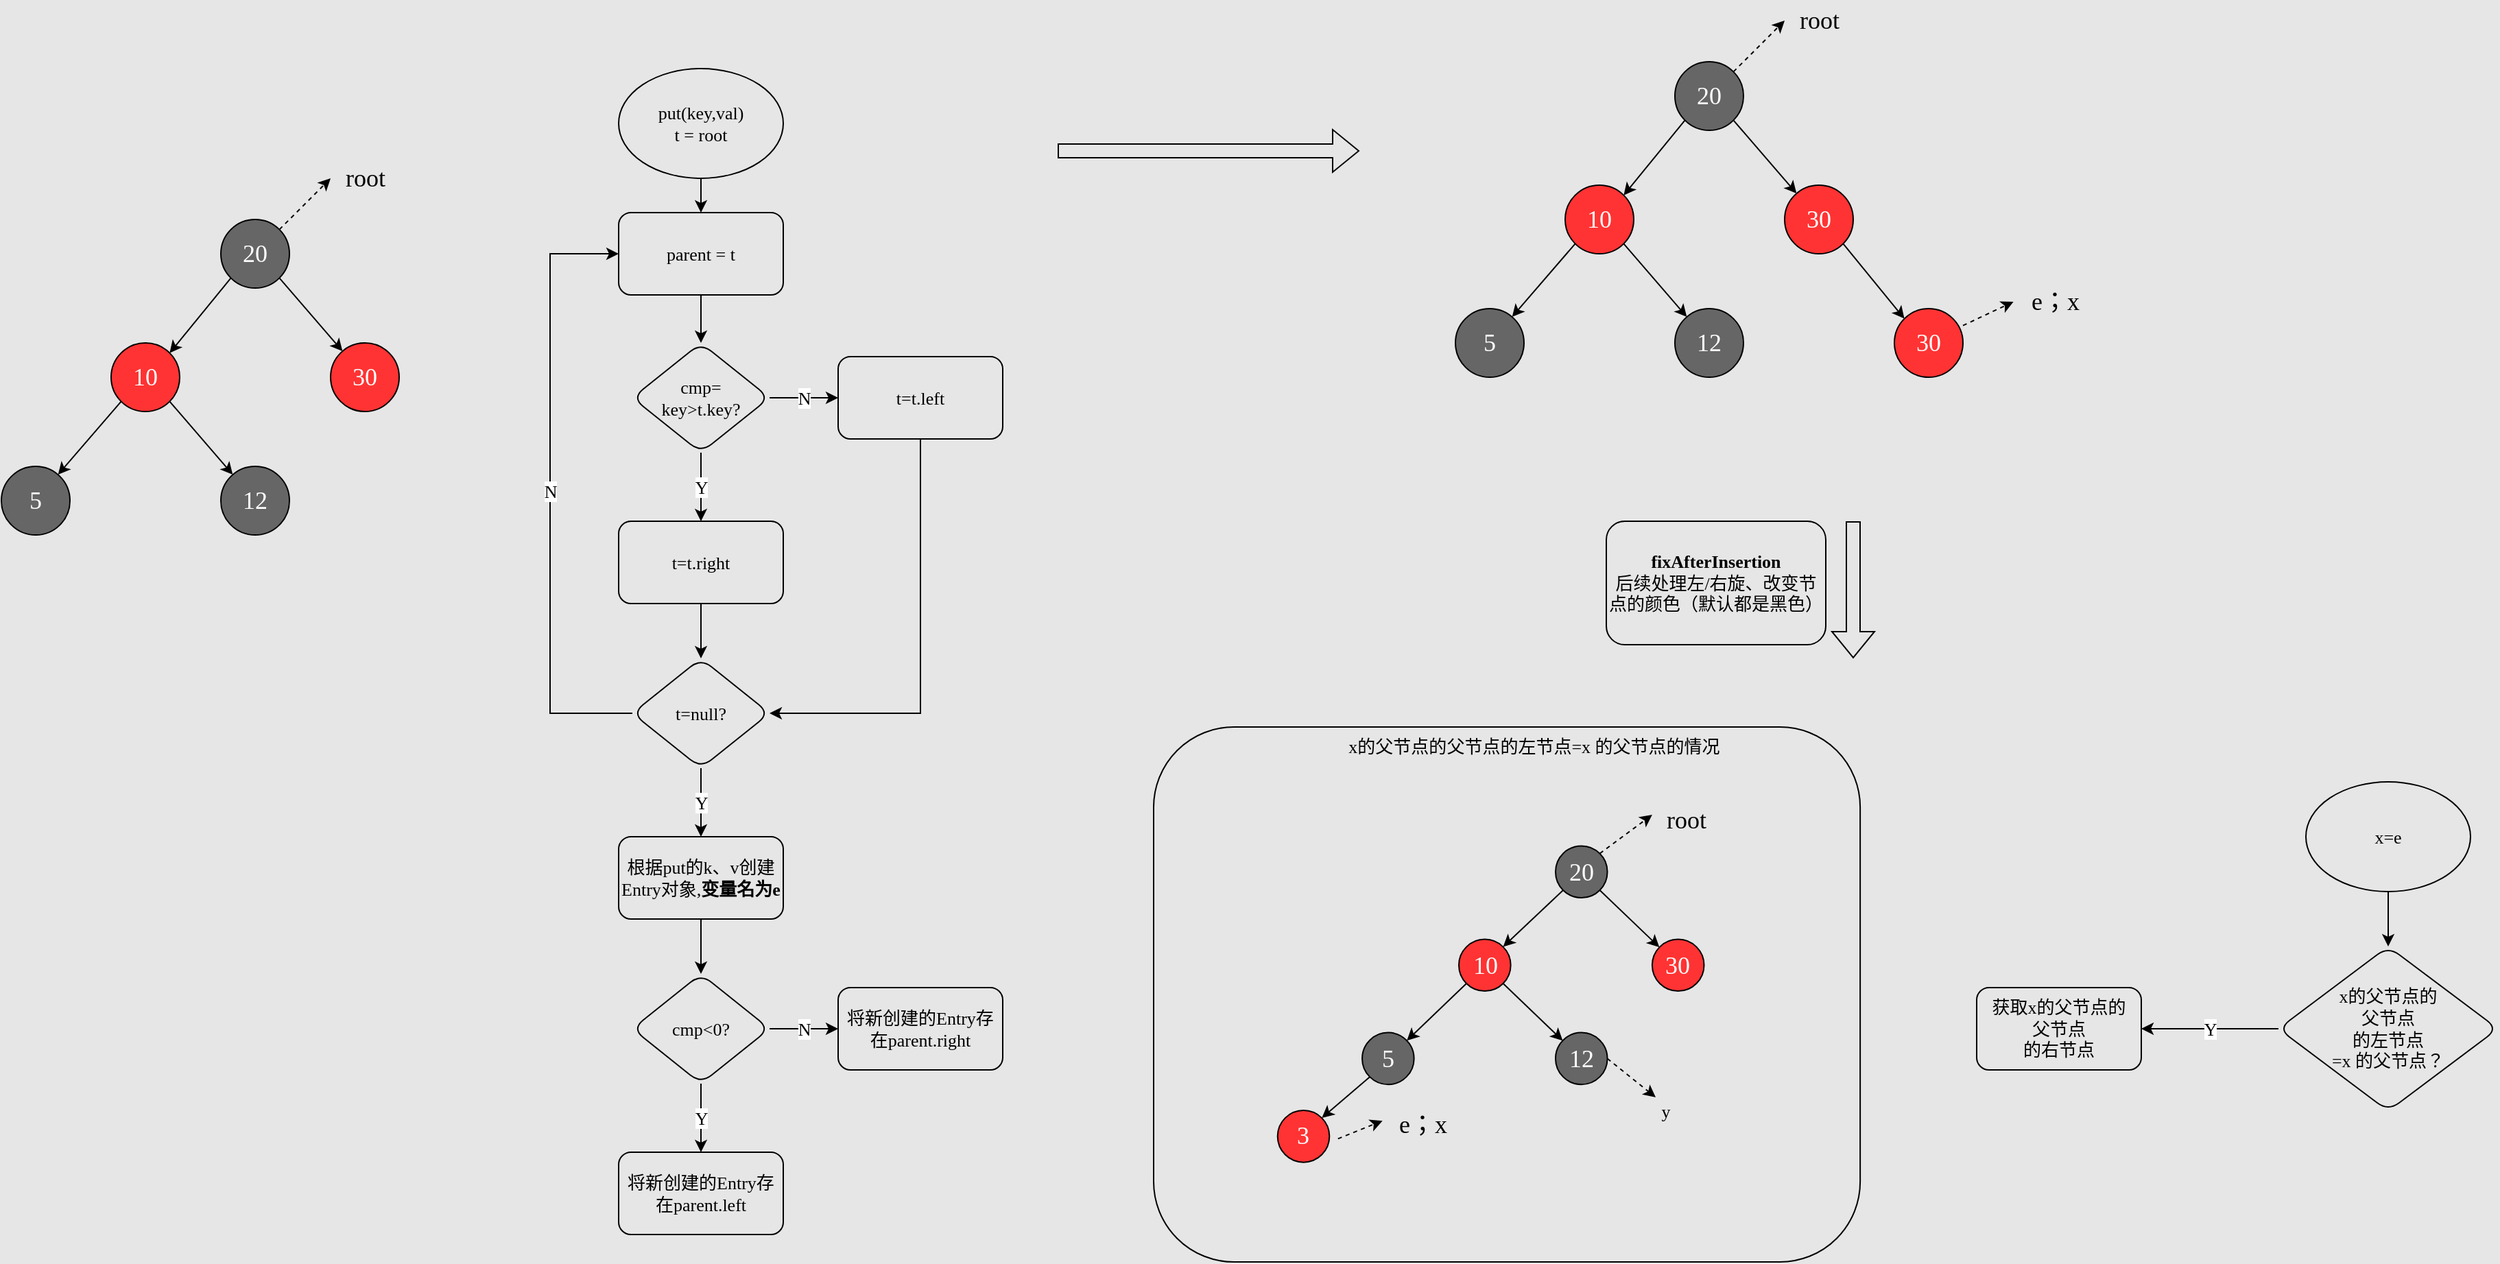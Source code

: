 <mxfile version="19.0.3" type="device"><diagram id="pDm0XI4Bw5K5JzIpTtET" name="第 1 页"><mxGraphModel dx="1419" dy="854" grid="1" gridSize="10" guides="1" tooltips="1" connect="1" arrows="1" fold="1" page="1" pageScale="1" pageWidth="827" pageHeight="1169" background="#E6E6E6" math="0" shadow="0"><root><mxCell id="0"/><mxCell id="1" parent="0"/><mxCell id="9Ki-fPFEWn8t38YK46lM-6" style="rounded=0;orthogonalLoop=1;jettySize=auto;html=1;exitX=0;exitY=1;exitDx=0;exitDy=0;entryX=1;entryY=0;entryDx=0;entryDy=0;fontColor=#FFFFFF;fontSize=18;fontFamily=Verdana;" edge="1" parent="1" source="9Ki-fPFEWn8t38YK46lM-1" target="9Ki-fPFEWn8t38YK46lM-2"><mxGeometry relative="1" as="geometry"/></mxCell><mxCell id="9Ki-fPFEWn8t38YK46lM-7" style="edgeStyle=none;rounded=0;orthogonalLoop=1;jettySize=auto;html=1;exitX=1;exitY=1;exitDx=0;exitDy=0;fontColor=#FFFFFF;fontSize=18;fontFamily=Verdana;" edge="1" parent="1" source="9Ki-fPFEWn8t38YK46lM-1" target="9Ki-fPFEWn8t38YK46lM-3"><mxGeometry relative="1" as="geometry"/></mxCell><mxCell id="9Ki-fPFEWn8t38YK46lM-12" style="edgeStyle=none;rounded=0;orthogonalLoop=1;jettySize=auto;html=1;exitX=1;exitY=0;exitDx=0;exitDy=0;fontSize=18;fontColor=#000000;dashed=1;fontFamily=Verdana;" edge="1" parent="1" source="9Ki-fPFEWn8t38YK46lM-1"><mxGeometry relative="1" as="geometry"><mxPoint x="250" y="130" as="targetPoint"/></mxGeometry></mxCell><mxCell id="9Ki-fPFEWn8t38YK46lM-1" value="20" style="ellipse;whiteSpace=wrap;html=1;aspect=fixed;fillColor=#666666;fontColor=#FFFFFF;fontSize=18;fontFamily=Verdana;" vertex="1" parent="1"><mxGeometry x="170" y="160" width="50" height="50" as="geometry"/></mxCell><mxCell id="9Ki-fPFEWn8t38YK46lM-8" style="edgeStyle=none;rounded=0;orthogonalLoop=1;jettySize=auto;html=1;exitX=0;exitY=1;exitDx=0;exitDy=0;fontColor=#FFFFFF;fontSize=18;fontFamily=Verdana;" edge="1" parent="1" source="9Ki-fPFEWn8t38YK46lM-2" target="9Ki-fPFEWn8t38YK46lM-4"><mxGeometry relative="1" as="geometry"/></mxCell><mxCell id="9Ki-fPFEWn8t38YK46lM-9" style="edgeStyle=none;rounded=0;orthogonalLoop=1;jettySize=auto;html=1;exitX=1;exitY=1;exitDx=0;exitDy=0;fontColor=#FFFFFF;fontSize=18;fontFamily=Verdana;" edge="1" parent="1" source="9Ki-fPFEWn8t38YK46lM-2" target="9Ki-fPFEWn8t38YK46lM-5"><mxGeometry relative="1" as="geometry"/></mxCell><mxCell id="9Ki-fPFEWn8t38YK46lM-2" value="10" style="ellipse;whiteSpace=wrap;html=1;aspect=fixed;fillColor=#FF3333;fontColor=#FFFFFF;fontSize=18;fontFamily=Verdana;" vertex="1" parent="1"><mxGeometry x="90" y="250" width="50" height="50" as="geometry"/></mxCell><mxCell id="9Ki-fPFEWn8t38YK46lM-3" value="30" style="ellipse;whiteSpace=wrap;html=1;aspect=fixed;fillColor=#FF3333;fontColor=#FFFFFF;fontSize=18;fontFamily=Verdana;" vertex="1" parent="1"><mxGeometry x="250" y="250" width="50" height="50" as="geometry"/></mxCell><mxCell id="9Ki-fPFEWn8t38YK46lM-4" value="5" style="ellipse;whiteSpace=wrap;html=1;aspect=fixed;fillColor=#666666;fontColor=#FFFFFF;fontSize=18;fontFamily=Verdana;" vertex="1" parent="1"><mxGeometry x="10" y="340" width="50" height="50" as="geometry"/></mxCell><mxCell id="9Ki-fPFEWn8t38YK46lM-5" value="12" style="ellipse;whiteSpace=wrap;html=1;aspect=fixed;fillColor=#666666;fontColor=#FFFFFF;fontSize=18;fontFamily=Verdana;" vertex="1" parent="1"><mxGeometry x="170" y="340" width="50" height="50" as="geometry"/></mxCell><mxCell id="9Ki-fPFEWn8t38YK46lM-22" value="" style="edgeStyle=none;rounded=0;orthogonalLoop=1;jettySize=auto;html=1;fontSize=13;fontColor=#000000;fontFamily=Verdana;fontStyle=0" edge="1" parent="1" source="9Ki-fPFEWn8t38YK46lM-16" target="9Ki-fPFEWn8t38YK46lM-21"><mxGeometry relative="1" as="geometry"/></mxCell><mxCell id="9Ki-fPFEWn8t38YK46lM-16" value="&lt;span style=&quot;font-size: 13px;&quot;&gt;parent = t&lt;/span&gt;" style="rounded=1;whiteSpace=wrap;html=1;fontSize=13;fontColor=#000000;fillColor=none;fontFamily=Verdana;fontStyle=0" vertex="1" parent="1"><mxGeometry x="460" y="155" width="120" height="60" as="geometry"/></mxCell><mxCell id="9Ki-fPFEWn8t38YK46lM-19" style="edgeStyle=none;rounded=0;orthogonalLoop=1;jettySize=auto;html=1;exitX=0.5;exitY=1;exitDx=0;exitDy=0;entryX=0.5;entryY=0;entryDx=0;entryDy=0;fontSize=13;fontColor=#000000;fontFamily=Verdana;fontStyle=0" edge="1" parent="1" source="9Ki-fPFEWn8t38YK46lM-18" target="9Ki-fPFEWn8t38YK46lM-16"><mxGeometry relative="1" as="geometry"/></mxCell><mxCell id="9Ki-fPFEWn8t38YK46lM-18" value="&lt;span style=&quot;font-size: 13px;&quot;&gt;put(key,val)&lt;br style=&quot;font-size: 13px;&quot;&gt;&lt;/span&gt;t = root&lt;span style=&quot;font-size: 13px;&quot;&gt;&lt;br style=&quot;font-size: 13px;&quot;&gt;&lt;/span&gt;" style="ellipse;whiteSpace=wrap;html=1;fontSize=13;fontColor=#000000;fillColor=none;fontFamily=Verdana;fontStyle=0" vertex="1" parent="1"><mxGeometry x="460" y="50" width="120" height="80" as="geometry"/></mxCell><mxCell id="9Ki-fPFEWn8t38YK46lM-20" value="root" style="text;html=1;align=center;verticalAlign=middle;resizable=0;points=[];autosize=1;strokeColor=none;fillColor=none;fontSize=18;fontColor=#000000;fontFamily=Verdana;" vertex="1" parent="1"><mxGeometry x="250" y="115" width="50" height="30" as="geometry"/></mxCell><mxCell id="9Ki-fPFEWn8t38YK46lM-24" value="Y" style="edgeStyle=none;rounded=0;orthogonalLoop=1;jettySize=auto;html=1;fontSize=13;fontColor=#000000;fontFamily=Verdana;fontStyle=0" edge="1" parent="1" source="9Ki-fPFEWn8t38YK46lM-21" target="9Ki-fPFEWn8t38YK46lM-23"><mxGeometry relative="1" as="geometry"/></mxCell><mxCell id="9Ki-fPFEWn8t38YK46lM-26" value="N" style="edgeStyle=none;rounded=0;orthogonalLoop=1;jettySize=auto;html=1;fontSize=13;fontColor=#000000;fontFamily=Verdana;fontStyle=0" edge="1" parent="1" source="9Ki-fPFEWn8t38YK46lM-21" target="9Ki-fPFEWn8t38YK46lM-25"><mxGeometry relative="1" as="geometry"/></mxCell><mxCell id="9Ki-fPFEWn8t38YK46lM-21" value="cmp=&lt;br style=&quot;font-size: 13px;&quot;&gt;key&amp;gt;t.key?" style="rhombus;whiteSpace=wrap;html=1;fontSize=13;fillColor=none;fontColor=#000000;rounded=1;fontFamily=Verdana;fontStyle=0" vertex="1" parent="1"><mxGeometry x="470" y="250" width="100" height="80" as="geometry"/></mxCell><mxCell id="9Ki-fPFEWn8t38YK46lM-31" value="" style="edgeStyle=none;rounded=0;orthogonalLoop=1;jettySize=auto;html=1;fontSize=13;fontColor=#000000;fontFamily=Verdana;fontStyle=0" edge="1" parent="1" source="9Ki-fPFEWn8t38YK46lM-23" target="9Ki-fPFEWn8t38YK46lM-30"><mxGeometry relative="1" as="geometry"/></mxCell><mxCell id="9Ki-fPFEWn8t38YK46lM-23" value="t=t.right" style="whiteSpace=wrap;html=1;fontSize=13;fillColor=none;fontColor=#000000;rounded=1;fontFamily=Verdana;fontStyle=0" vertex="1" parent="1"><mxGeometry x="460" y="380" width="120" height="60" as="geometry"/></mxCell><mxCell id="9Ki-fPFEWn8t38YK46lM-41" style="edgeStyle=orthogonalEdgeStyle;rounded=0;orthogonalLoop=1;jettySize=auto;html=1;exitX=0.5;exitY=1;exitDx=0;exitDy=0;entryX=1;entryY=0.5;entryDx=0;entryDy=0;fontSize=13;fontColor=#000000;fontFamily=Verdana;fontStyle=0" edge="1" parent="1" source="9Ki-fPFEWn8t38YK46lM-25" target="9Ki-fPFEWn8t38YK46lM-30"><mxGeometry relative="1" as="geometry"/></mxCell><mxCell id="9Ki-fPFEWn8t38YK46lM-25" value="t=t.left" style="whiteSpace=wrap;html=1;fontSize=13;fillColor=none;fontColor=#000000;rounded=1;fontFamily=Verdana;fontStyle=0" vertex="1" parent="1"><mxGeometry x="620" y="260" width="120" height="60" as="geometry"/></mxCell><mxCell id="9Ki-fPFEWn8t38YK46lM-33" value="Y" style="edgeStyle=none;rounded=0;orthogonalLoop=1;jettySize=auto;html=1;fontSize=13;fontColor=#000000;fontFamily=Verdana;fontStyle=0" edge="1" parent="1" source="9Ki-fPFEWn8t38YK46lM-30" target="9Ki-fPFEWn8t38YK46lM-32"><mxGeometry relative="1" as="geometry"/></mxCell><mxCell id="9Ki-fPFEWn8t38YK46lM-42" value="N" style="edgeStyle=orthogonalEdgeStyle;rounded=0;orthogonalLoop=1;jettySize=auto;html=1;exitX=0;exitY=0.5;exitDx=0;exitDy=0;entryX=0;entryY=0.5;entryDx=0;entryDy=0;fontFamily=Verdana;fontSize=13;fontColor=#000000;fontStyle=0" edge="1" parent="1" source="9Ki-fPFEWn8t38YK46lM-30" target="9Ki-fPFEWn8t38YK46lM-16"><mxGeometry relative="1" as="geometry"><Array as="points"><mxPoint x="410" y="520"/><mxPoint x="410" y="185"/></Array></mxGeometry></mxCell><mxCell id="9Ki-fPFEWn8t38YK46lM-30" value="t=null?" style="rhombus;whiteSpace=wrap;html=1;fontSize=13;fillColor=none;fontColor=#000000;rounded=1;fontFamily=Verdana;fontStyle=0" vertex="1" parent="1"><mxGeometry x="470" y="480" width="100" height="80" as="geometry"/></mxCell><mxCell id="9Ki-fPFEWn8t38YK46lM-35" value="" style="edgeStyle=none;rounded=0;orthogonalLoop=1;jettySize=auto;html=1;fontSize=13;fontColor=#000000;fontFamily=Verdana;fontStyle=0" edge="1" parent="1" source="9Ki-fPFEWn8t38YK46lM-32" target="9Ki-fPFEWn8t38YK46lM-34"><mxGeometry relative="1" as="geometry"/></mxCell><mxCell id="9Ki-fPFEWn8t38YK46lM-32" value="根据put的k、v创建Entry对象,&lt;b&gt;变量名为e&lt;/b&gt;" style="whiteSpace=wrap;html=1;fontSize=13;fillColor=none;fontColor=#000000;rounded=1;fontFamily=Verdana;fontStyle=0" vertex="1" parent="1"><mxGeometry x="460" y="610" width="120" height="60" as="geometry"/></mxCell><mxCell id="9Ki-fPFEWn8t38YK46lM-37" value="Y" style="edgeStyle=none;rounded=0;orthogonalLoop=1;jettySize=auto;html=1;fontSize=13;fontColor=#000000;fontFamily=Verdana;fontStyle=0" edge="1" parent="1" source="9Ki-fPFEWn8t38YK46lM-34" target="9Ki-fPFEWn8t38YK46lM-36"><mxGeometry relative="1" as="geometry"/></mxCell><mxCell id="9Ki-fPFEWn8t38YK46lM-39" value="N" style="edgeStyle=none;rounded=0;orthogonalLoop=1;jettySize=auto;html=1;fontSize=13;fontColor=#000000;fontFamily=Verdana;fontStyle=0" edge="1" parent="1" source="9Ki-fPFEWn8t38YK46lM-34" target="9Ki-fPFEWn8t38YK46lM-38"><mxGeometry relative="1" as="geometry"/></mxCell><mxCell id="9Ki-fPFEWn8t38YK46lM-34" value="cmp&amp;lt;0?" style="rhombus;whiteSpace=wrap;html=1;fontSize=13;fillColor=none;fontColor=#000000;rounded=1;fontFamily=Verdana;fontStyle=0" vertex="1" parent="1"><mxGeometry x="470" y="710" width="100" height="80" as="geometry"/></mxCell><mxCell id="9Ki-fPFEWn8t38YK46lM-36" value="将新创建的Entry存在parent.left" style="whiteSpace=wrap;html=1;fontSize=13;fillColor=none;fontColor=#000000;rounded=1;fontFamily=Verdana;fontStyle=0" vertex="1" parent="1"><mxGeometry x="460" y="840" width="120" height="60" as="geometry"/></mxCell><mxCell id="9Ki-fPFEWn8t38YK46lM-38" value="&lt;span style=&quot;font-size: 13px;&quot;&gt;将新创建的Entry存在parent.right&lt;/span&gt;" style="whiteSpace=wrap;html=1;fontSize=13;fillColor=none;fontColor=#000000;rounded=1;fontFamily=Verdana;fontStyle=0" vertex="1" parent="1"><mxGeometry x="620" y="720" width="120" height="60" as="geometry"/></mxCell><mxCell id="9Ki-fPFEWn8t38YK46lM-59" value="&lt;b&gt;fixAfterInsertion&lt;/b&gt;&lt;br style=&quot;font-size: 13px;&quot;&gt;后续处理左/右旋、改变节点的颜色（默认都是黑色）" style="whiteSpace=wrap;html=1;fontSize=13;fillColor=none;fontColor=#000000;rounded=1;fontFamily=Verdana;fontStyle=0" vertex="1" parent="1"><mxGeometry x="1180" y="380" width="160" height="90" as="geometry"/></mxCell><mxCell id="9Ki-fPFEWn8t38YK46lM-60" value="" style="shape=flexArrow;endArrow=classic;html=1;rounded=0;fontFamily=Verdana;fontSize=13;fontColor=#000000;" edge="1" parent="1"><mxGeometry width="50" height="50" relative="1" as="geometry"><mxPoint x="780" y="110" as="sourcePoint"/><mxPoint x="1000" y="110" as="targetPoint"/></mxGeometry></mxCell><mxCell id="9Ki-fPFEWn8t38YK46lM-70" style="edgeStyle=none;rounded=0;orthogonalLoop=1;jettySize=auto;html=1;exitX=1;exitY=0;exitDx=0;exitDy=0;fontFamily=Verdana;fontSize=13;fontColor=#000000;dashed=1;" edge="1" parent="1"><mxGeometry relative="1" as="geometry"><mxPoint x="1439.998" y="237.322" as="sourcePoint"/><mxPoint x="1476.82" y="220" as="targetPoint"/></mxGeometry></mxCell><mxCell id="9Ki-fPFEWn8t38YK46lM-63" value="" style="shape=flexArrow;endArrow=classic;html=1;rounded=0;fontFamily=Verdana;fontSize=13;fontColor=#000000;" edge="1" parent="1"><mxGeometry width="50" height="50" relative="1" as="geometry"><mxPoint x="1360" y="380" as="sourcePoint"/><mxPoint x="1360" y="480" as="targetPoint"/></mxGeometry></mxCell><mxCell id="9Ki-fPFEWn8t38YK46lM-124" value="Y" style="edgeStyle=none;rounded=0;orthogonalLoop=1;jettySize=auto;html=1;fontFamily=Verdana;fontSize=13;fontColor=#000000;" edge="1" parent="1" source="9Ki-fPFEWn8t38YK46lM-64" target="9Ki-fPFEWn8t38YK46lM-123"><mxGeometry relative="1" as="geometry"/></mxCell><mxCell id="9Ki-fPFEWn8t38YK46lM-64" value="x的父节点的&lt;br&gt;父节点&lt;br&gt;的左节点&lt;br&gt;=x 的父节点？" style="rhombus;whiteSpace=wrap;html=1;fontSize=13;fillColor=none;fontColor=#000000;rounded=1;fontFamily=Verdana;fontStyle=0" vertex="1" parent="1"><mxGeometry x="1670" y="690" width="160" height="120" as="geometry"/></mxCell><mxCell id="9Ki-fPFEWn8t38YK46lM-67" style="edgeStyle=none;rounded=0;orthogonalLoop=1;jettySize=auto;html=1;exitX=0.5;exitY=1;exitDx=0;exitDy=0;fontFamily=Verdana;fontSize=13;fontColor=#000000;" edge="1" parent="1" source="9Ki-fPFEWn8t38YK46lM-65" target="9Ki-fPFEWn8t38YK46lM-64"><mxGeometry relative="1" as="geometry"/></mxCell><mxCell id="9Ki-fPFEWn8t38YK46lM-65" value="x=e&lt;span style=&quot;font-size: 13px;&quot;&gt;&lt;br style=&quot;font-size: 13px;&quot;&gt;&lt;/span&gt;" style="ellipse;whiteSpace=wrap;html=1;fontSize=13;fontColor=#000000;fillColor=none;fontFamily=Verdana;fontStyle=0" vertex="1" parent="1"><mxGeometry x="1690" y="570" width="120" height="80" as="geometry"/></mxCell><mxCell id="9Ki-fPFEWn8t38YK46lM-69" value="e；x" style="text;html=1;align=center;verticalAlign=middle;resizable=0;points=[];autosize=1;strokeColor=none;fillColor=none;fontSize=18;fontFamily=Verdana;fontColor=#000000;" vertex="1" parent="1"><mxGeometry x="1486.82" y="210" width="40" height="20" as="geometry"/></mxCell><mxCell id="9Ki-fPFEWn8t38YK46lM-84" style="rounded=0;orthogonalLoop=1;jettySize=auto;html=1;exitX=0;exitY=1;exitDx=0;exitDy=0;entryX=1;entryY=0;entryDx=0;entryDy=0;fontColor=#FFFFFF;fontSize=18;fontFamily=Verdana;" edge="1" parent="1" source="9Ki-fPFEWn8t38YK46lM-87" target="9Ki-fPFEWn8t38YK46lM-90"><mxGeometry relative="1" as="geometry"/></mxCell><mxCell id="9Ki-fPFEWn8t38YK46lM-85" style="edgeStyle=none;rounded=0;orthogonalLoop=1;jettySize=auto;html=1;exitX=1;exitY=1;exitDx=0;exitDy=0;fontColor=#FFFFFF;fontSize=18;fontFamily=Verdana;" edge="1" parent="1" source="9Ki-fPFEWn8t38YK46lM-87" target="9Ki-fPFEWn8t38YK46lM-91"><mxGeometry relative="1" as="geometry"/></mxCell><mxCell id="9Ki-fPFEWn8t38YK46lM-86" style="edgeStyle=none;rounded=0;orthogonalLoop=1;jettySize=auto;html=1;exitX=1;exitY=0;exitDx=0;exitDy=0;fontSize=18;fontColor=#000000;dashed=1;fontFamily=Verdana;" edge="1" parent="1" source="9Ki-fPFEWn8t38YK46lM-87"><mxGeometry relative="1" as="geometry"><mxPoint x="1310" y="15" as="targetPoint"/></mxGeometry></mxCell><mxCell id="9Ki-fPFEWn8t38YK46lM-87" value="20" style="ellipse;whiteSpace=wrap;html=1;aspect=fixed;fillColor=#666666;fontColor=#FFFFFF;fontSize=18;fontFamily=Verdana;" vertex="1" parent="1"><mxGeometry x="1230" y="45" width="50" height="50" as="geometry"/></mxCell><mxCell id="9Ki-fPFEWn8t38YK46lM-88" style="edgeStyle=none;rounded=0;orthogonalLoop=1;jettySize=auto;html=1;exitX=0;exitY=1;exitDx=0;exitDy=0;fontColor=#FFFFFF;fontSize=18;fontFamily=Verdana;" edge="1" parent="1" source="9Ki-fPFEWn8t38YK46lM-90" target="9Ki-fPFEWn8t38YK46lM-92"><mxGeometry relative="1" as="geometry"/></mxCell><mxCell id="9Ki-fPFEWn8t38YK46lM-89" style="edgeStyle=none;rounded=0;orthogonalLoop=1;jettySize=auto;html=1;exitX=1;exitY=1;exitDx=0;exitDy=0;fontColor=#FFFFFF;fontSize=18;fontFamily=Verdana;" edge="1" parent="1" source="9Ki-fPFEWn8t38YK46lM-90" target="9Ki-fPFEWn8t38YK46lM-93"><mxGeometry relative="1" as="geometry"/></mxCell><mxCell id="9Ki-fPFEWn8t38YK46lM-90" value="10" style="ellipse;whiteSpace=wrap;html=1;aspect=fixed;fillColor=#FF3333;fontColor=#FFFFFF;fontSize=18;fontFamily=Verdana;" vertex="1" parent="1"><mxGeometry x="1150" y="135" width="50" height="50" as="geometry"/></mxCell><mxCell id="9Ki-fPFEWn8t38YK46lM-96" style="edgeStyle=none;rounded=0;orthogonalLoop=1;jettySize=auto;html=1;exitX=1;exitY=1;exitDx=0;exitDy=0;entryX=0;entryY=0;entryDx=0;entryDy=0;fontFamily=Verdana;fontSize=13;fontColor=#000000;" edge="1" parent="1" source="9Ki-fPFEWn8t38YK46lM-91" target="9Ki-fPFEWn8t38YK46lM-95"><mxGeometry relative="1" as="geometry"/></mxCell><mxCell id="9Ki-fPFEWn8t38YK46lM-91" value="30" style="ellipse;whiteSpace=wrap;html=1;aspect=fixed;fillColor=#FF3333;fontColor=#FFFFFF;fontSize=18;fontFamily=Verdana;" vertex="1" parent="1"><mxGeometry x="1310" y="135" width="50" height="50" as="geometry"/></mxCell><mxCell id="9Ki-fPFEWn8t38YK46lM-92" value="5" style="ellipse;whiteSpace=wrap;html=1;aspect=fixed;fillColor=#666666;fontColor=#FFFFFF;fontSize=18;fontFamily=Verdana;" vertex="1" parent="1"><mxGeometry x="1070" y="225" width="50" height="50" as="geometry"/></mxCell><mxCell id="9Ki-fPFEWn8t38YK46lM-93" value="12" style="ellipse;whiteSpace=wrap;html=1;aspect=fixed;fillColor=#666666;fontColor=#FFFFFF;fontSize=18;fontFamily=Verdana;" vertex="1" parent="1"><mxGeometry x="1230" y="225" width="50" height="50" as="geometry"/></mxCell><mxCell id="9Ki-fPFEWn8t38YK46lM-94" value="root" style="text;html=1;align=center;verticalAlign=middle;resizable=0;points=[];autosize=1;strokeColor=none;fillColor=none;fontSize=18;fontColor=#000000;fontFamily=Verdana;" vertex="1" parent="1"><mxGeometry x="1310" width="50" height="30" as="geometry"/></mxCell><mxCell id="9Ki-fPFEWn8t38YK46lM-95" value="30" style="ellipse;whiteSpace=wrap;html=1;aspect=fixed;fillColor=#FF3333;fontColor=#FFFFFF;fontSize=18;fontFamily=Verdana;" vertex="1" parent="1"><mxGeometry x="1390" y="225" width="50" height="50" as="geometry"/></mxCell><mxCell id="9Ki-fPFEWn8t38YK46lM-118" value="" style="group" vertex="1" connectable="0" parent="1"><mxGeometry x="850" y="530" width="515.07" height="390" as="geometry"/></mxCell><mxCell id="9Ki-fPFEWn8t38YK46lM-117" value="&lt;blockquote style=&quot;margin: 0 0 0 40px; border: none; padding: 0px;&quot;&gt;&lt;span style=&quot;&quot;&gt;x的父节点的&lt;/span&gt;&lt;span style=&quot;&quot;&gt;父节点&lt;/span&gt;&lt;span style=&quot;&quot;&gt;的左节点&lt;/span&gt;&lt;span style=&quot;background-color: initial;&quot;&gt;=x 的父节点的情况&lt;/span&gt;&lt;/blockquote&gt;" style="rounded=1;whiteSpace=wrap;html=1;fontFamily=Verdana;fontSize=13;fontColor=#000000;fillColor=none;align=center;verticalAlign=top;" vertex="1" parent="9Ki-fPFEWn8t38YK46lM-118"><mxGeometry width="515.07" height="390" as="geometry"/></mxCell><mxCell id="9Ki-fPFEWn8t38YK46lM-100" style="edgeStyle=none;rounded=0;orthogonalLoop=1;jettySize=auto;html=1;exitX=1;exitY=0;exitDx=0;exitDy=0;fontSize=18;fontColor=#000000;dashed=1;fontFamily=Verdana;" edge="1" parent="9Ki-fPFEWn8t38YK46lM-118" source="9Ki-fPFEWn8t38YK46lM-101"><mxGeometry relative="1" as="geometry"><mxPoint x="363.454" y="64.024" as="targetPoint"/></mxGeometry></mxCell><mxCell id="9Ki-fPFEWn8t38YK46lM-101" value="20" style="ellipse;whiteSpace=wrap;html=1;aspect=fixed;fillColor=#666666;fontColor=#FFFFFF;fontSize=18;fontFamily=Verdana;" vertex="1" parent="9Ki-fPFEWn8t38YK46lM-118"><mxGeometry x="292.978" y="86.707" width="37.805" height="37.805" as="geometry"/></mxCell><mxCell id="9Ki-fPFEWn8t38YK46lM-104" value="10" style="ellipse;whiteSpace=wrap;html=1;aspect=fixed;fillColor=#FF3333;fontColor=#FFFFFF;fontSize=18;fontFamily=Verdana;" vertex="1" parent="9Ki-fPFEWn8t38YK46lM-118"><mxGeometry x="222.501" y="154.756" width="37.805" height="37.805" as="geometry"/></mxCell><mxCell id="9Ki-fPFEWn8t38YK46lM-98" style="rounded=0;orthogonalLoop=1;jettySize=auto;html=1;exitX=0;exitY=1;exitDx=0;exitDy=0;entryX=1;entryY=0;entryDx=0;entryDy=0;fontColor=#FFFFFF;fontSize=18;fontFamily=Verdana;" edge="1" parent="9Ki-fPFEWn8t38YK46lM-118" source="9Ki-fPFEWn8t38YK46lM-101" target="9Ki-fPFEWn8t38YK46lM-104"><mxGeometry relative="1" as="geometry"/></mxCell><mxCell id="9Ki-fPFEWn8t38YK46lM-105" value="30" style="ellipse;whiteSpace=wrap;html=1;aspect=fixed;fillColor=#FF3333;fontColor=#FFFFFF;fontSize=18;fontFamily=Verdana;" vertex="1" parent="9Ki-fPFEWn8t38YK46lM-118"><mxGeometry x="363.454" y="154.756" width="37.805" height="37.805" as="geometry"/></mxCell><mxCell id="9Ki-fPFEWn8t38YK46lM-99" style="edgeStyle=none;rounded=0;orthogonalLoop=1;jettySize=auto;html=1;exitX=1;exitY=1;exitDx=0;exitDy=0;fontColor=#FFFFFF;fontSize=18;fontFamily=Verdana;" edge="1" parent="9Ki-fPFEWn8t38YK46lM-118" source="9Ki-fPFEWn8t38YK46lM-101" target="9Ki-fPFEWn8t38YK46lM-105"><mxGeometry relative="1" as="geometry"/></mxCell><mxCell id="9Ki-fPFEWn8t38YK46lM-106" value="5" style="ellipse;whiteSpace=wrap;html=1;aspect=fixed;fillColor=#666666;fontColor=#FFFFFF;fontSize=18;fontFamily=Verdana;" vertex="1" parent="9Ki-fPFEWn8t38YK46lM-118"><mxGeometry x="152.025" y="222.805" width="37.805" height="37.805" as="geometry"/></mxCell><mxCell id="9Ki-fPFEWn8t38YK46lM-102" style="edgeStyle=none;rounded=0;orthogonalLoop=1;jettySize=auto;html=1;exitX=0;exitY=1;exitDx=0;exitDy=0;fontColor=#FFFFFF;fontSize=18;fontFamily=Verdana;" edge="1" parent="9Ki-fPFEWn8t38YK46lM-118" source="9Ki-fPFEWn8t38YK46lM-104" target="9Ki-fPFEWn8t38YK46lM-106"><mxGeometry relative="1" as="geometry"/></mxCell><mxCell id="9Ki-fPFEWn8t38YK46lM-120" style="rounded=0;orthogonalLoop=1;jettySize=auto;html=1;exitX=1;exitY=0.5;exitDx=0;exitDy=0;entryX=0.128;entryY=0;entryDx=0;entryDy=0;entryPerimeter=0;fontFamily=Verdana;fontSize=13;fontColor=#000000;dashed=1;" edge="1" parent="9Ki-fPFEWn8t38YK46lM-118" source="9Ki-fPFEWn8t38YK46lM-107" target="9Ki-fPFEWn8t38YK46lM-119"><mxGeometry relative="1" as="geometry"/></mxCell><mxCell id="9Ki-fPFEWn8t38YK46lM-107" value="12" style="ellipse;whiteSpace=wrap;html=1;aspect=fixed;fillColor=#666666;fontColor=#FFFFFF;fontSize=18;fontFamily=Verdana;" vertex="1" parent="9Ki-fPFEWn8t38YK46lM-118"><mxGeometry x="292.978" y="222.805" width="37.805" height="37.805" as="geometry"/></mxCell><mxCell id="9Ki-fPFEWn8t38YK46lM-103" style="edgeStyle=none;rounded=0;orthogonalLoop=1;jettySize=auto;html=1;exitX=1;exitY=1;exitDx=0;exitDy=0;fontColor=#FFFFFF;fontSize=18;fontFamily=Verdana;" edge="1" parent="9Ki-fPFEWn8t38YK46lM-118" source="9Ki-fPFEWn8t38YK46lM-104" target="9Ki-fPFEWn8t38YK46lM-107"><mxGeometry relative="1" as="geometry"/></mxCell><mxCell id="9Ki-fPFEWn8t38YK46lM-108" value="root" style="text;html=1;align=center;verticalAlign=middle;resizable=0;points=[];autosize=1;strokeColor=none;fillColor=none;fontSize=18;fontColor=#000000;fontFamily=Verdana;" vertex="1" parent="9Ki-fPFEWn8t38YK46lM-118"><mxGeometry x="363.454" y="52.683" width="50" height="30" as="geometry"/></mxCell><mxCell id="9Ki-fPFEWn8t38YK46lM-110" value="3" style="ellipse;whiteSpace=wrap;html=1;aspect=fixed;fillColor=#FF3333;fontColor=#FFFFFF;fontSize=18;fontFamily=Verdana;" vertex="1" parent="9Ki-fPFEWn8t38YK46lM-118"><mxGeometry x="90.359" y="279.512" width="37.805" height="37.805" as="geometry"/></mxCell><mxCell id="9Ki-fPFEWn8t38YK46lM-111" style="edgeStyle=none;rounded=0;orthogonalLoop=1;jettySize=auto;html=1;exitX=0;exitY=1;exitDx=0;exitDy=0;entryX=1;entryY=0;entryDx=0;entryDy=0;fontFamily=Verdana;fontSize=13;fontColor=#000000;" edge="1" parent="9Ki-fPFEWn8t38YK46lM-118" source="9Ki-fPFEWn8t38YK46lM-106" target="9Ki-fPFEWn8t38YK46lM-110"><mxGeometry relative="1" as="geometry"/></mxCell><mxCell id="9Ki-fPFEWn8t38YK46lM-115" style="edgeStyle=none;rounded=0;orthogonalLoop=1;jettySize=auto;html=1;exitX=1;exitY=0;exitDx=0;exitDy=0;fontFamily=Verdana;fontSize=13;fontColor=#000000;dashed=1;" edge="1" parent="9Ki-fPFEWn8t38YK46lM-118"><mxGeometry relative="1" as="geometry"><mxPoint x="134.404" y="300.171" as="sourcePoint"/><mxPoint x="166.843" y="287.073" as="targetPoint"/></mxGeometry></mxCell><mxCell id="9Ki-fPFEWn8t38YK46lM-116" value="e；x" style="text;html=1;align=center;verticalAlign=middle;resizable=0;points=[];autosize=1;strokeColor=none;fillColor=none;fontSize=18;fontFamily=Verdana;fontColor=#000000;" vertex="1" parent="9Ki-fPFEWn8t38YK46lM-118"><mxGeometry x="175.652" y="279.512" width="40" height="20" as="geometry"/></mxCell><mxCell id="9Ki-fPFEWn8t38YK46lM-119" value="y" style="text;html=1;align=center;verticalAlign=middle;resizable=0;points=[];autosize=1;strokeColor=none;fillColor=none;fontSize=13;fontFamily=Verdana;fontColor=#000000;" vertex="1" parent="9Ki-fPFEWn8t38YK46lM-118"><mxGeometry x="363.45" y="270" width="20" height="20" as="geometry"/></mxCell><mxCell id="9Ki-fPFEWn8t38YK46lM-123" value="&lt;span style=&quot;&quot;&gt;获取x的父节点的&lt;/span&gt;&lt;br style=&quot;&quot;&gt;&lt;span style=&quot;&quot;&gt;父节点&lt;/span&gt;&lt;br style=&quot;&quot;&gt;&lt;span style=&quot;&quot;&gt;的右节点&lt;/span&gt;" style="whiteSpace=wrap;html=1;fontSize=13;fontFamily=Verdana;fillColor=none;fontColor=#000000;rounded=1;fontStyle=0;" vertex="1" parent="1"><mxGeometry x="1450" y="720" width="120" height="60" as="geometry"/></mxCell></root></mxGraphModel></diagram></mxfile>